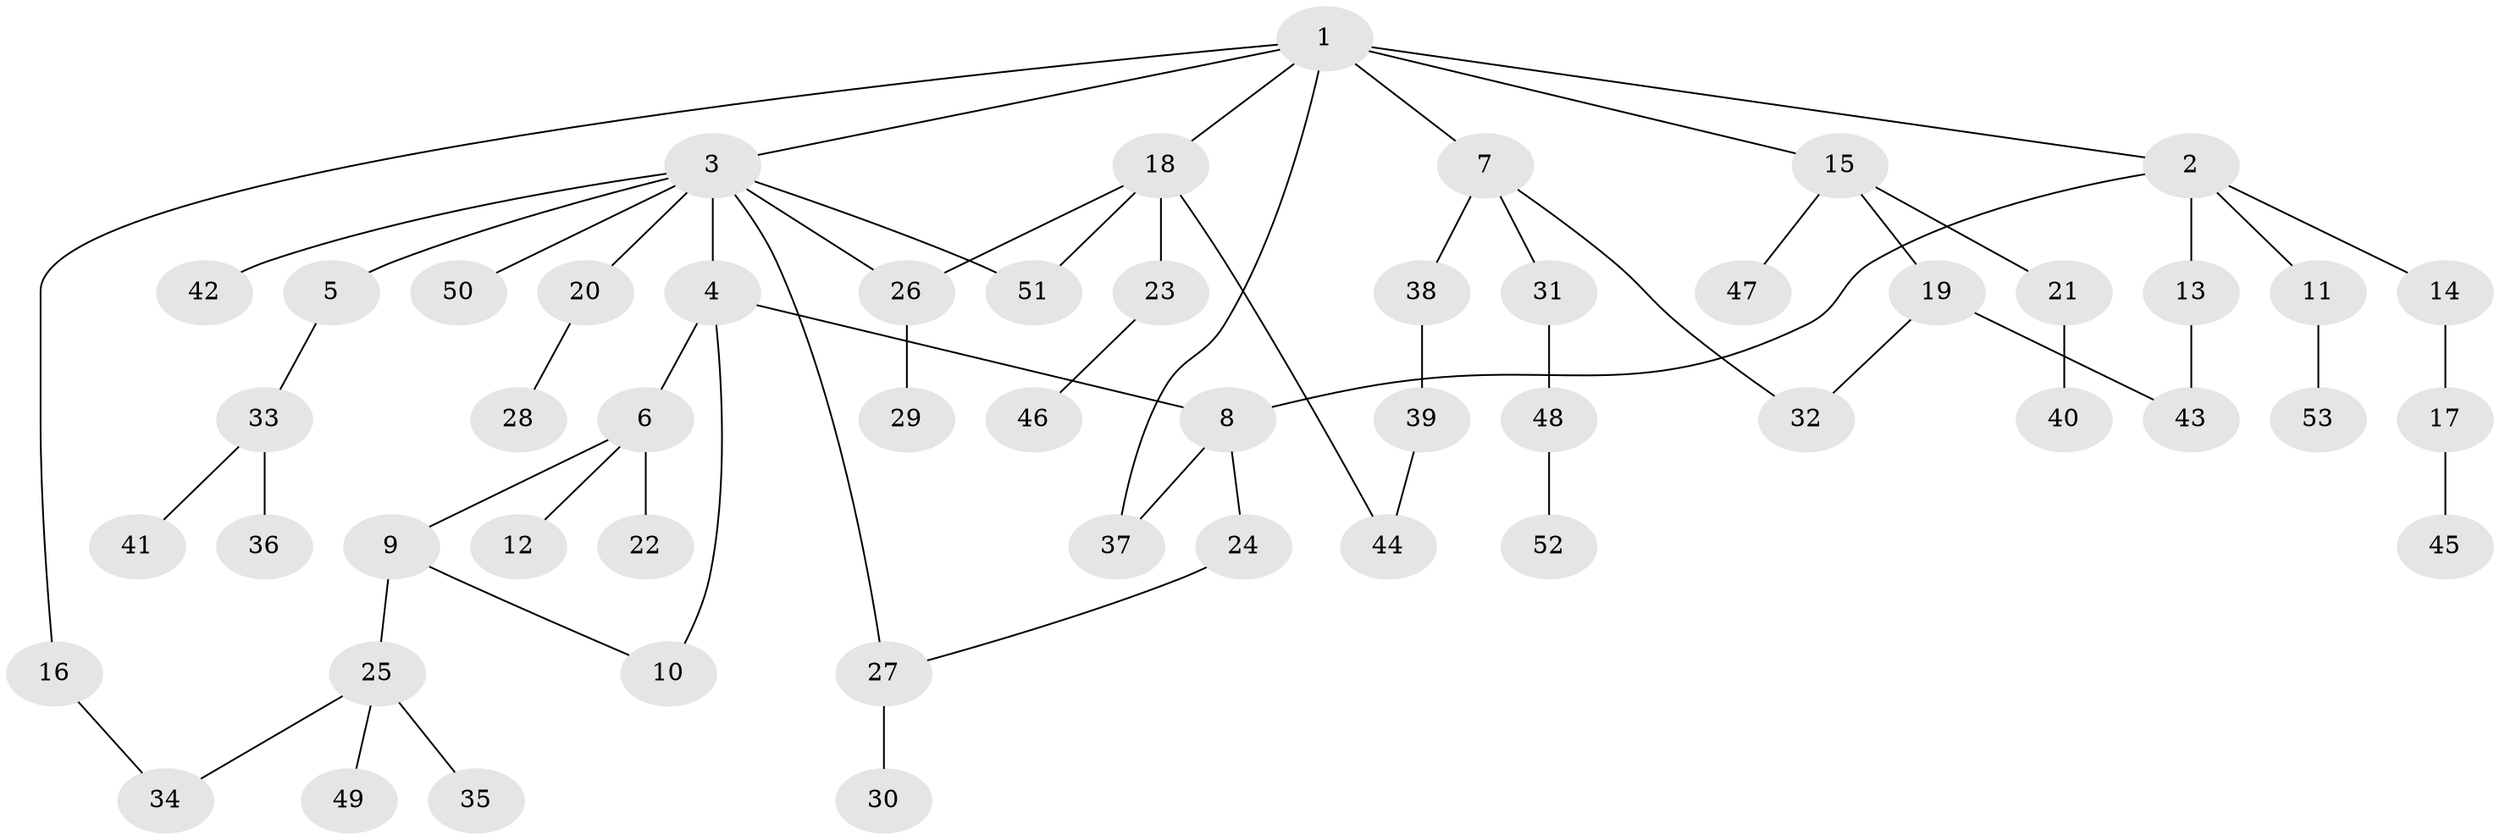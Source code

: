 // Generated by graph-tools (version 1.1) at 2025/13/03/09/25 04:13:23]
// undirected, 53 vertices, 62 edges
graph export_dot {
graph [start="1"]
  node [color=gray90,style=filled];
  1;
  2;
  3;
  4;
  5;
  6;
  7;
  8;
  9;
  10;
  11;
  12;
  13;
  14;
  15;
  16;
  17;
  18;
  19;
  20;
  21;
  22;
  23;
  24;
  25;
  26;
  27;
  28;
  29;
  30;
  31;
  32;
  33;
  34;
  35;
  36;
  37;
  38;
  39;
  40;
  41;
  42;
  43;
  44;
  45;
  46;
  47;
  48;
  49;
  50;
  51;
  52;
  53;
  1 -- 2;
  1 -- 3;
  1 -- 7;
  1 -- 15;
  1 -- 16;
  1 -- 18;
  1 -- 37;
  2 -- 11;
  2 -- 13;
  2 -- 14;
  2 -- 8;
  3 -- 4;
  3 -- 5;
  3 -- 20;
  3 -- 26;
  3 -- 42;
  3 -- 50;
  3 -- 51;
  3 -- 27;
  4 -- 6;
  4 -- 8;
  4 -- 10;
  5 -- 33;
  6 -- 9;
  6 -- 12;
  6 -- 22;
  7 -- 31;
  7 -- 32;
  7 -- 38;
  8 -- 24;
  8 -- 37;
  9 -- 10;
  9 -- 25;
  11 -- 53;
  13 -- 43;
  14 -- 17;
  15 -- 19;
  15 -- 21;
  15 -- 47;
  16 -- 34;
  17 -- 45;
  18 -- 23;
  18 -- 44;
  18 -- 51;
  18 -- 26;
  19 -- 32;
  19 -- 43;
  20 -- 28;
  21 -- 40;
  23 -- 46;
  24 -- 27;
  25 -- 35;
  25 -- 49;
  25 -- 34;
  26 -- 29;
  27 -- 30;
  31 -- 48;
  33 -- 36;
  33 -- 41;
  38 -- 39;
  39 -- 44;
  48 -- 52;
}
